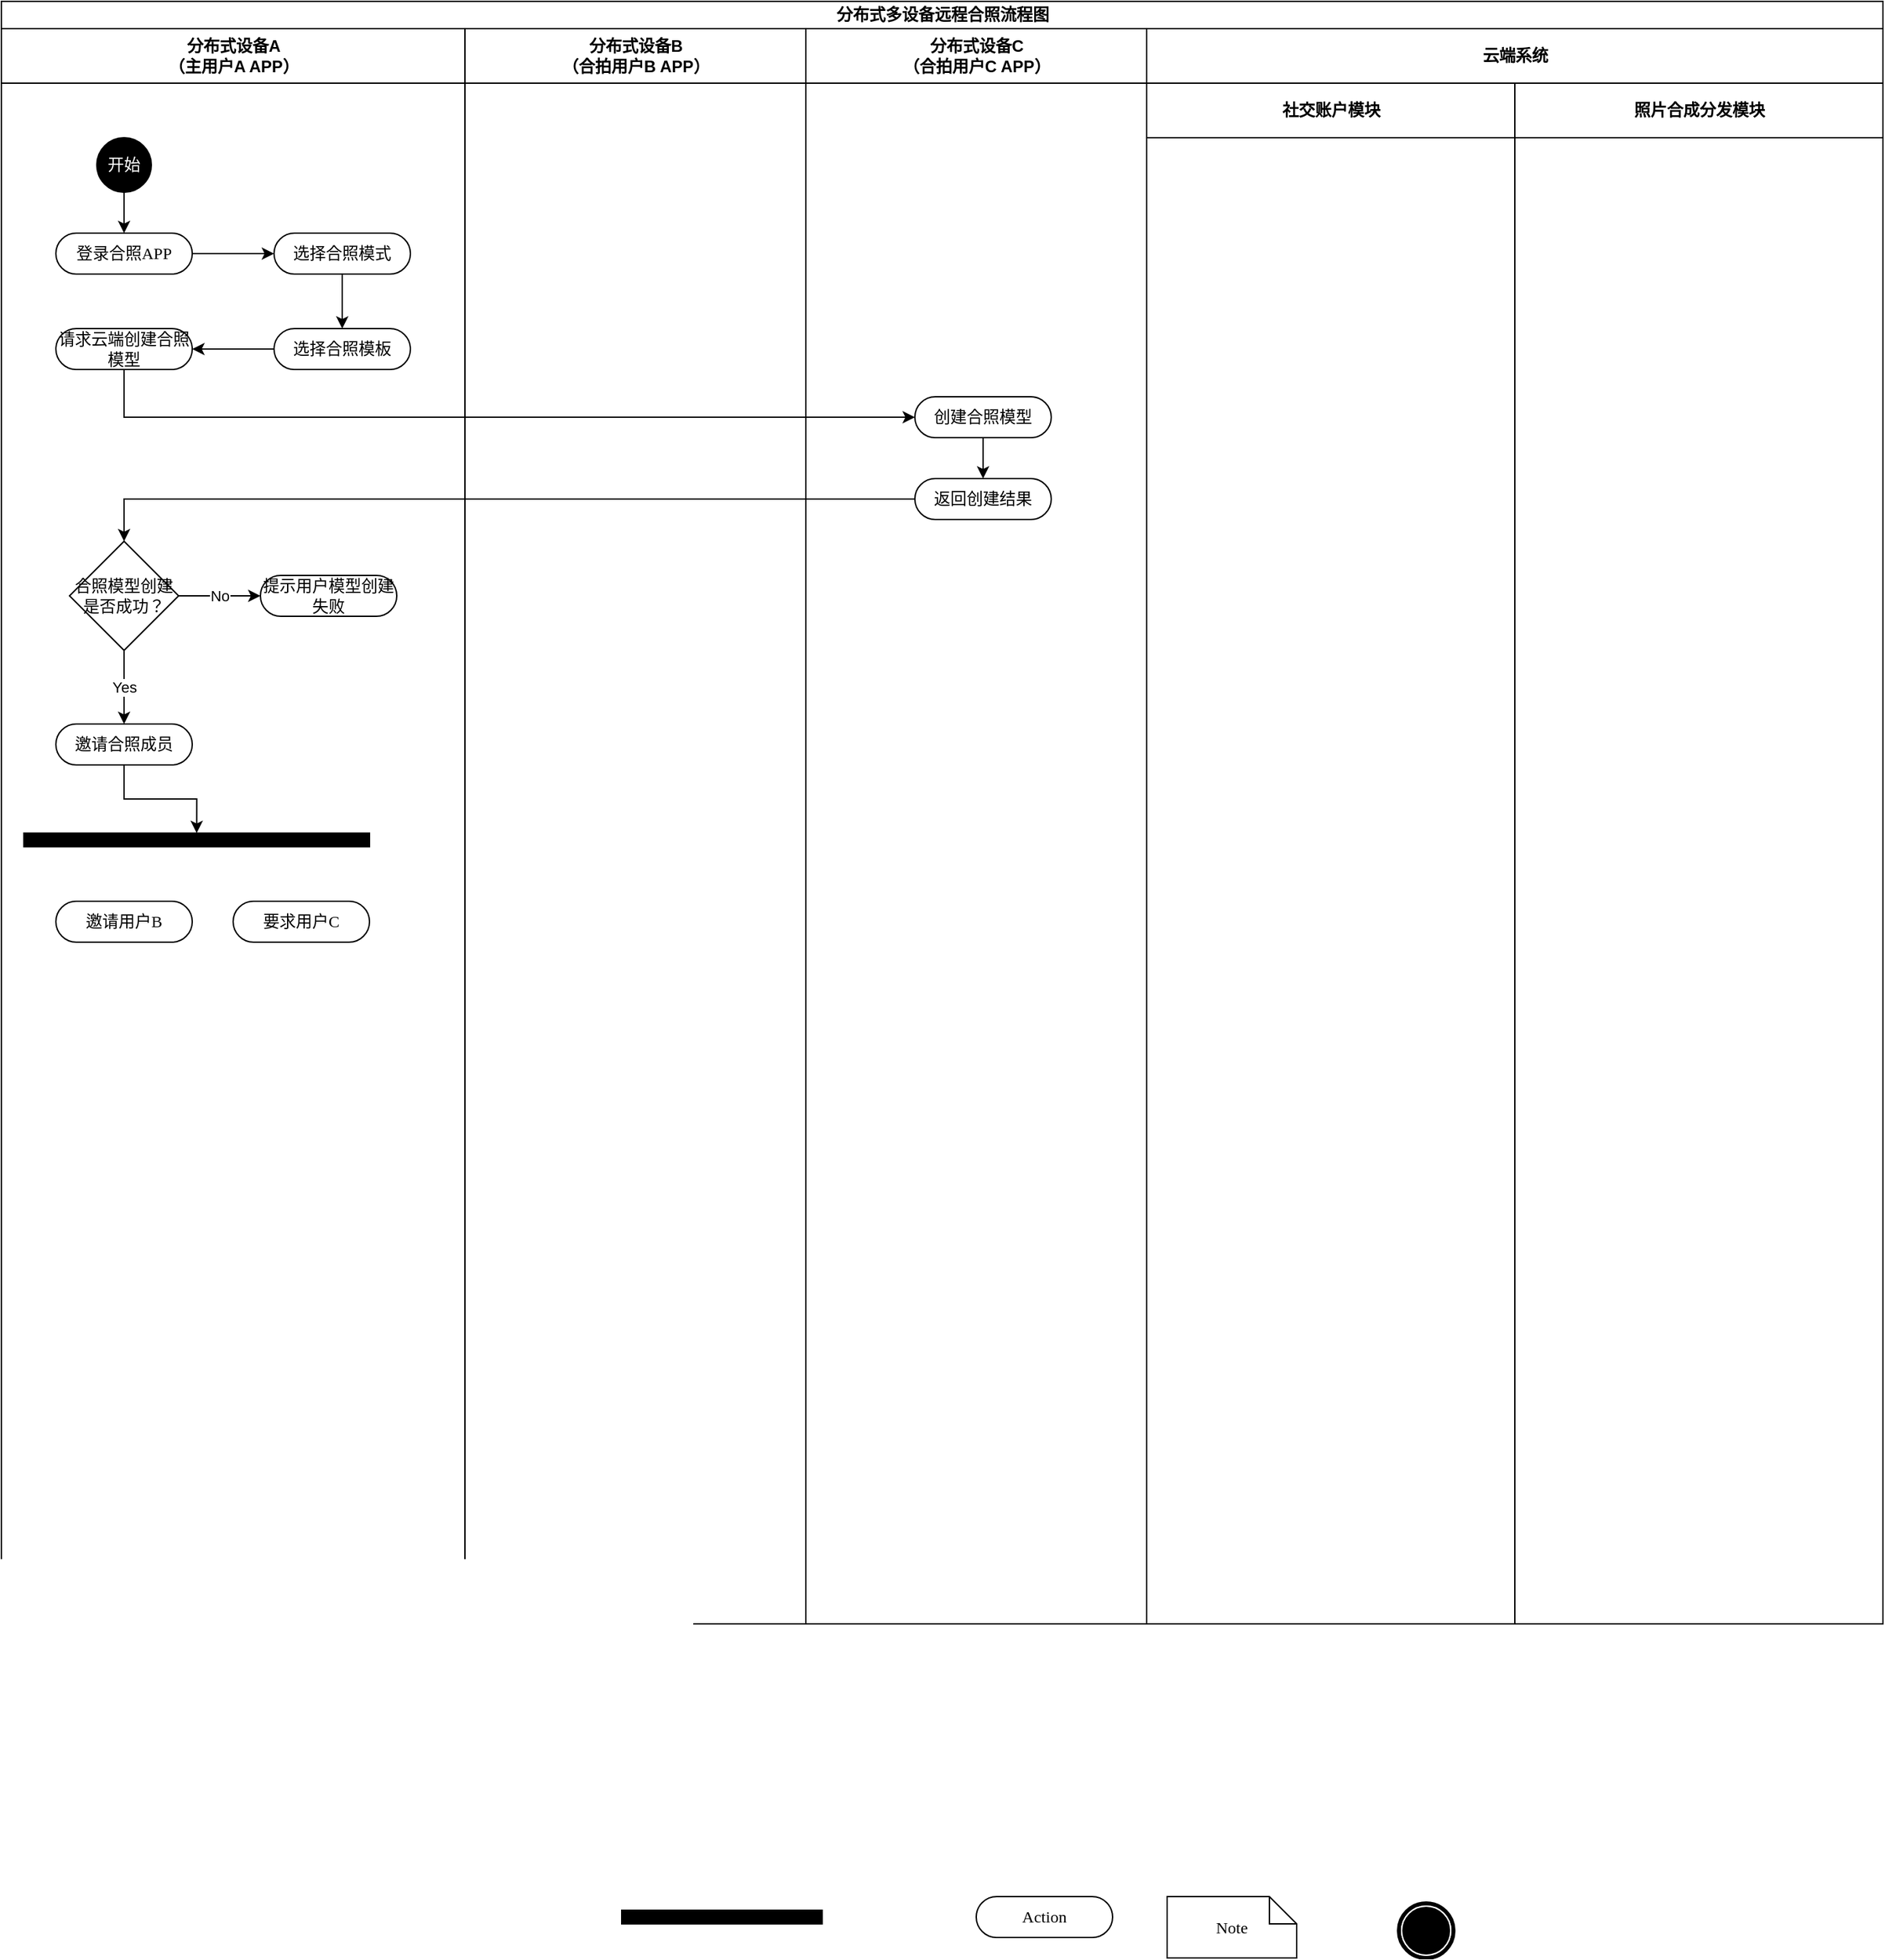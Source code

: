 <mxfile version="13.5.3" type="github">
  <diagram name="Page-1" id="0783ab3e-0a74-02c8-0abd-f7b4e66b4bec">
    <mxGraphModel dx="2272" dy="794" grid="1" gridSize="10" guides="1" tooltips="1" connect="1" arrows="1" fold="1" page="1" pageScale="1" pageWidth="850" pageHeight="1100" background="#ffffff" math="0" shadow="0">
      <root>
        <mxCell id="0" />
        <mxCell id="1" parent="0" />
        <mxCell id="1c1d494c118603dd-1" value="分布式多设备远程合照流程图" style="swimlane;html=1;childLayout=stackLayout;startSize=20;rounded=0;shadow=0;comic=0;labelBackgroundColor=none;strokeWidth=1;fontFamily=Verdana;fontSize=12;align=center;" parent="1" vertex="1">
          <mxGeometry x="-30" y="20" width="1380" height="1190" as="geometry" />
        </mxCell>
        <mxCell id="1c1d494c118603dd-2" value="分布式设备A&lt;br&gt;（主用户A APP）" style="swimlane;html=1;startSize=40;" parent="1c1d494c118603dd-1" vertex="1">
          <mxGeometry y="20" width="340" height="1170" as="geometry" />
        </mxCell>
        <mxCell id="RcqD7VYJ0ZPKt785OFSW-39" style="edgeStyle=orthogonalEdgeStyle;rounded=0;orthogonalLoop=1;jettySize=auto;html=1;exitX=1;exitY=0.5;exitDx=0;exitDy=0;entryX=0;entryY=0.5;entryDx=0;entryDy=0;" edge="1" parent="1c1d494c118603dd-2" source="RcqD7VYJ0ZPKt785OFSW-34" target="RcqD7VYJ0ZPKt785OFSW-35">
          <mxGeometry relative="1" as="geometry" />
        </mxCell>
        <mxCell id="RcqD7VYJ0ZPKt785OFSW-34" value="登录合照APP" style="rounded=1;whiteSpace=wrap;html=1;shadow=0;comic=0;labelBackgroundColor=none;strokeWidth=1;fontFamily=Verdana;fontSize=12;align=center;arcSize=50;" vertex="1" parent="1c1d494c118603dd-2">
          <mxGeometry x="40" y="150" width="100" height="30" as="geometry" />
        </mxCell>
        <mxCell id="RcqD7VYJ0ZPKt785OFSW-38" style="edgeStyle=orthogonalEdgeStyle;rounded=0;orthogonalLoop=1;jettySize=auto;html=1;exitX=0.5;exitY=1;exitDx=0;exitDy=0;entryX=0.5;entryY=0;entryDx=0;entryDy=0;" edge="1" parent="1c1d494c118603dd-2" source="60571a20871a0731-4" target="RcqD7VYJ0ZPKt785OFSW-34">
          <mxGeometry relative="1" as="geometry" />
        </mxCell>
        <mxCell id="60571a20871a0731-4" value="&lt;font color=&quot;#ffffff&quot;&gt;开始&lt;/font&gt;" style="ellipse;whiteSpace=wrap;html=1;rounded=0;shadow=0;comic=0;labelBackgroundColor=none;strokeWidth=1;fillColor=#000000;fontFamily=Verdana;fontSize=12;align=center;" parent="1c1d494c118603dd-2" vertex="1">
          <mxGeometry x="70" y="80" width="40" height="40" as="geometry" />
        </mxCell>
        <mxCell id="RcqD7VYJ0ZPKt785OFSW-37" value="请求云端创建合照模型" style="rounded=1;whiteSpace=wrap;html=1;shadow=0;comic=0;labelBackgroundColor=none;strokeWidth=1;fontFamily=Verdana;fontSize=12;align=center;arcSize=50;" vertex="1" parent="1c1d494c118603dd-2">
          <mxGeometry x="40" y="220" width="100" height="30" as="geometry" />
        </mxCell>
        <mxCell id="RcqD7VYJ0ZPKt785OFSW-40" style="edgeStyle=orthogonalEdgeStyle;rounded=0;orthogonalLoop=1;jettySize=auto;html=1;exitX=0.5;exitY=1;exitDx=0;exitDy=0;entryX=0.5;entryY=0;entryDx=0;entryDy=0;" edge="1" parent="1c1d494c118603dd-2" source="RcqD7VYJ0ZPKt785OFSW-35" target="RcqD7VYJ0ZPKt785OFSW-36">
          <mxGeometry relative="1" as="geometry" />
        </mxCell>
        <mxCell id="RcqD7VYJ0ZPKt785OFSW-51" value="No" style="edgeStyle=orthogonalEdgeStyle;rounded=0;orthogonalLoop=1;jettySize=auto;html=1;exitX=1;exitY=0.5;exitDx=0;exitDy=0;entryX=0;entryY=0.5;entryDx=0;entryDy=0;" edge="1" parent="1c1d494c118603dd-2" source="RcqD7VYJ0ZPKt785OFSW-44" target="RcqD7VYJ0ZPKt785OFSW-50">
          <mxGeometry relative="1" as="geometry" />
        </mxCell>
        <mxCell id="RcqD7VYJ0ZPKt785OFSW-52" value="Yes" style="edgeStyle=orthogonalEdgeStyle;rounded=0;orthogonalLoop=1;jettySize=auto;html=1;exitX=0.5;exitY=1;exitDx=0;exitDy=0;entryX=0.5;entryY=0;entryDx=0;entryDy=0;" edge="1" parent="1c1d494c118603dd-2" source="RcqD7VYJ0ZPKt785OFSW-44" target="RcqD7VYJ0ZPKt785OFSW-42">
          <mxGeometry relative="1" as="geometry" />
        </mxCell>
        <mxCell id="RcqD7VYJ0ZPKt785OFSW-44" value="合照模型创建是否成功？" style="rhombus;whiteSpace=wrap;html=1;" vertex="1" parent="1c1d494c118603dd-2">
          <mxGeometry x="50" y="376" width="80" height="80" as="geometry" />
        </mxCell>
        <mxCell id="RcqD7VYJ0ZPKt785OFSW-54" style="edgeStyle=orthogonalEdgeStyle;rounded=0;orthogonalLoop=1;jettySize=auto;html=1;exitX=0.5;exitY=1;exitDx=0;exitDy=0;entryX=0.5;entryY=0;entryDx=0;entryDy=0;" edge="1" parent="1c1d494c118603dd-2" source="RcqD7VYJ0ZPKt785OFSW-42" target="RcqD7VYJ0ZPKt785OFSW-53">
          <mxGeometry relative="1" as="geometry" />
        </mxCell>
        <mxCell id="RcqD7VYJ0ZPKt785OFSW-42" value="邀请合照成员" style="rounded=1;whiteSpace=wrap;html=1;shadow=0;comic=0;labelBackgroundColor=none;strokeWidth=1;fontFamily=Verdana;fontSize=12;align=center;arcSize=50;" vertex="1" parent="1c1d494c118603dd-2">
          <mxGeometry x="40" y="510" width="100" height="30" as="geometry" />
        </mxCell>
        <mxCell id="RcqD7VYJ0ZPKt785OFSW-56" value="邀请用户B" style="rounded=1;whiteSpace=wrap;html=1;shadow=0;comic=0;labelBackgroundColor=none;strokeWidth=1;fontFamily=Verdana;fontSize=12;align=center;arcSize=50;" vertex="1" parent="1c1d494c118603dd-2">
          <mxGeometry x="40" y="640" width="100" height="30" as="geometry" />
        </mxCell>
        <mxCell id="RcqD7VYJ0ZPKt785OFSW-53" value="" style="whiteSpace=wrap;html=1;rounded=0;shadow=0;comic=0;labelBackgroundColor=none;strokeWidth=1;fillColor=#000000;fontFamily=Verdana;fontSize=12;align=center;rotation=0;" vertex="1" parent="1c1d494c118603dd-2">
          <mxGeometry x="16.5" y="590" width="253.5" height="10" as="geometry" />
        </mxCell>
        <mxCell id="RcqD7VYJ0ZPKt785OFSW-50" value="提示用户模型创建失败" style="rounded=1;whiteSpace=wrap;html=1;shadow=0;comic=0;labelBackgroundColor=none;strokeWidth=1;fontFamily=Verdana;fontSize=12;align=center;arcSize=50;" vertex="1" parent="1c1d494c118603dd-2">
          <mxGeometry x="190" y="401" width="100" height="30" as="geometry" />
        </mxCell>
        <mxCell id="RcqD7VYJ0ZPKt785OFSW-55" value="要求用户C" style="rounded=1;whiteSpace=wrap;html=1;shadow=0;comic=0;labelBackgroundColor=none;strokeWidth=1;fontFamily=Verdana;fontSize=12;align=center;arcSize=50;" vertex="1" parent="1c1d494c118603dd-2">
          <mxGeometry x="170" y="640" width="100" height="30" as="geometry" />
        </mxCell>
        <mxCell id="RcqD7VYJ0ZPKt785OFSW-35" value="选择合照模式" style="rounded=1;whiteSpace=wrap;html=1;shadow=0;comic=0;labelBackgroundColor=none;strokeWidth=1;fontFamily=Verdana;fontSize=12;align=center;arcSize=50;" vertex="1" parent="1c1d494c118603dd-2">
          <mxGeometry x="200" y="150" width="100" height="30" as="geometry" />
        </mxCell>
        <mxCell id="RcqD7VYJ0ZPKt785OFSW-41" style="edgeStyle=orthogonalEdgeStyle;rounded=0;orthogonalLoop=1;jettySize=auto;html=1;exitX=0;exitY=0.5;exitDx=0;exitDy=0;entryX=1;entryY=0.5;entryDx=0;entryDy=0;" edge="1" parent="1c1d494c118603dd-2" source="RcqD7VYJ0ZPKt785OFSW-36" target="RcqD7VYJ0ZPKt785OFSW-37">
          <mxGeometry relative="1" as="geometry" />
        </mxCell>
        <mxCell id="RcqD7VYJ0ZPKt785OFSW-36" value="选择合照模板" style="rounded=1;whiteSpace=wrap;html=1;shadow=0;comic=0;labelBackgroundColor=none;strokeWidth=1;fontFamily=Verdana;fontSize=12;align=center;arcSize=50;" vertex="1" parent="1c1d494c118603dd-2">
          <mxGeometry x="200" y="220" width="100" height="30" as="geometry" />
        </mxCell>
        <mxCell id="1c1d494c118603dd-3" value="分布式设备B&lt;br&gt;（合拍用户B APP）" style="swimlane;html=1;startSize=40;" parent="1c1d494c118603dd-1" vertex="1">
          <mxGeometry x="340" y="20" width="250" height="1170" as="geometry" />
        </mxCell>
        <mxCell id="1c1d494c118603dd-4" value="分布式设备C&lt;br&gt;（合拍用户C APP）" style="swimlane;html=1;startSize=40;" parent="1c1d494c118603dd-1" vertex="1">
          <mxGeometry x="590" y="20" width="250" height="1170" as="geometry" />
        </mxCell>
        <mxCell id="RcqD7VYJ0ZPKt785OFSW-48" style="edgeStyle=orthogonalEdgeStyle;rounded=0;orthogonalLoop=1;jettySize=auto;html=1;exitX=0.5;exitY=1;exitDx=0;exitDy=0;entryX=0.5;entryY=0;entryDx=0;entryDy=0;" edge="1" parent="1c1d494c118603dd-4" source="RcqD7VYJ0ZPKt785OFSW-43" target="RcqD7VYJ0ZPKt785OFSW-47">
          <mxGeometry relative="1" as="geometry" />
        </mxCell>
        <mxCell id="RcqD7VYJ0ZPKt785OFSW-43" value="创建合照模型" style="rounded=1;whiteSpace=wrap;html=1;shadow=0;comic=0;labelBackgroundColor=none;strokeWidth=1;fontFamily=Verdana;fontSize=12;align=center;arcSize=50;" vertex="1" parent="1c1d494c118603dd-4">
          <mxGeometry x="80" y="270" width="100" height="30" as="geometry" />
        </mxCell>
        <mxCell id="RcqD7VYJ0ZPKt785OFSW-47" value="返回创建结果" style="rounded=1;whiteSpace=wrap;html=1;shadow=0;comic=0;labelBackgroundColor=none;strokeWidth=1;fontFamily=Verdana;fontSize=12;align=center;arcSize=50;" vertex="1" parent="1c1d494c118603dd-4">
          <mxGeometry x="80" y="330" width="100" height="30" as="geometry" />
        </mxCell>
        <mxCell id="RcqD7VYJ0ZPKt785OFSW-1" value="云端系统" style="swimlane;html=1;startSize=40;" vertex="1" parent="1c1d494c118603dd-1">
          <mxGeometry x="840" y="20" width="540" height="1170" as="geometry" />
        </mxCell>
        <mxCell id="RcqD7VYJ0ZPKt785OFSW-57" value="社交账户模块" style="swimlane;html=1;startSize=40;" vertex="1" parent="RcqD7VYJ0ZPKt785OFSW-1">
          <mxGeometry y="40" width="270" height="1130" as="geometry" />
        </mxCell>
        <mxCell id="RcqD7VYJ0ZPKt785OFSW-61" value="照片合成分发模块" style="swimlane;html=1;startSize=40;" vertex="1" parent="RcqD7VYJ0ZPKt785OFSW-1">
          <mxGeometry x="270" y="40" width="270" height="1130" as="geometry" />
        </mxCell>
        <mxCell id="RcqD7VYJ0ZPKt785OFSW-45" style="edgeStyle=orthogonalEdgeStyle;rounded=0;orthogonalLoop=1;jettySize=auto;html=1;exitX=0.5;exitY=1;exitDx=0;exitDy=0;entryX=0;entryY=0.5;entryDx=0;entryDy=0;" edge="1" parent="1c1d494c118603dd-1" source="RcqD7VYJ0ZPKt785OFSW-37" target="RcqD7VYJ0ZPKt785OFSW-43">
          <mxGeometry relative="1" as="geometry" />
        </mxCell>
        <mxCell id="RcqD7VYJ0ZPKt785OFSW-49" style="edgeStyle=orthogonalEdgeStyle;rounded=0;orthogonalLoop=1;jettySize=auto;html=1;exitX=0;exitY=0.5;exitDx=0;exitDy=0;entryX=0.5;entryY=0;entryDx=0;entryDy=0;" edge="1" parent="1c1d494c118603dd-1" source="RcqD7VYJ0ZPKt785OFSW-47" target="RcqD7VYJ0ZPKt785OFSW-44">
          <mxGeometry relative="1" as="geometry" />
        </mxCell>
        <mxCell id="1c1d494c118603dd-26" value="Note" style="shape=note;whiteSpace=wrap;html=1;rounded=0;shadow=0;comic=0;labelBackgroundColor=none;strokeWidth=1;fontFamily=Verdana;fontSize=12;align=center;size=20;" parent="1" vertex="1">
          <mxGeometry x="825" y="1410" width="95" height="45" as="geometry" />
        </mxCell>
        <mxCell id="RcqD7VYJ0ZPKt785OFSW-30" value="Action" style="rounded=1;whiteSpace=wrap;html=1;shadow=0;comic=0;labelBackgroundColor=none;strokeWidth=1;fontFamily=Verdana;fontSize=12;align=center;arcSize=50;" vertex="1" parent="1">
          <mxGeometry x="685" y="1410" width="100" height="30" as="geometry" />
        </mxCell>
        <mxCell id="RcqD7VYJ0ZPKt785OFSW-31" value="" style="shape=mxgraph.bpmn.shape;html=1;verticalLabelPosition=bottom;labelBackgroundColor=#ffffff;verticalAlign=top;perimeter=ellipsePerimeter;outline=end;symbol=terminate;rounded=0;shadow=0;comic=0;strokeWidth=1;fontFamily=Verdana;fontSize=12;align=center;" vertex="1" parent="1">
          <mxGeometry x="995" y="1415" width="40" height="40" as="geometry" />
        </mxCell>
        <mxCell id="RcqD7VYJ0ZPKt785OFSW-32" value="" style="whiteSpace=wrap;html=1;rounded=0;shadow=0;comic=0;labelBackgroundColor=none;strokeWidth=1;fillColor=#000000;fontFamily=Verdana;fontSize=12;align=center;rotation=0;" vertex="1" parent="1">
          <mxGeometry x="425" y="1420" width="147" height="10" as="geometry" />
        </mxCell>
      </root>
    </mxGraphModel>
  </diagram>
</mxfile>
